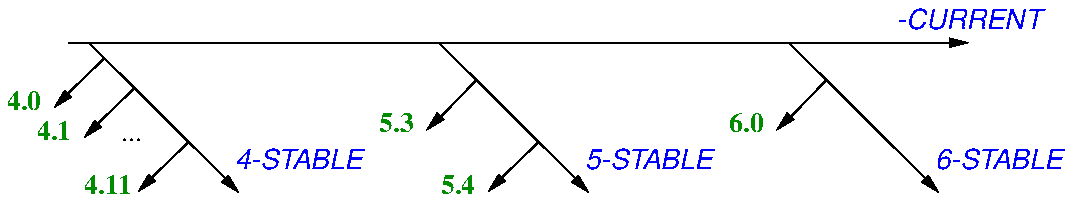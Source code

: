 .\"
.\" $FreeBSD: doc/share/images/articles/building-products/freebsd-branches.pic,v 1.2 2007/05/19 20:23:57 therek Exp $
.\"
.\" Release branch structure
.\"
.PS
define majorrelarrow { arrow down .75 right .75 }
define majorrelname  { box invisible "\f(HO$1\fP" outline "blue" with .c \
   at last arrow .end + (.3,.15) }
define minorrelarrow { arrow down .25 left .25 with .start at $2 \
   <$1.start,$1.end>; box invisible "\fB$3\fP" outline "green4" with .c \
   at last arrow .end + (-.15,.02) }
right

# Arrow for CVS HEAD
H: arrow 4.5
   box invisible "\f(HO-CURRENT\fP" outline "blue" with .c at last arrow .end + (0,.1)

# Releng 4
R4: majorrelarrow with .start at H .start + (.1,0)
    majorrelname(4-STABLE)
    minorrelarrow(R4,.1,4.0)
    minorrelarrow(R4,.3,4.1)
    minorrelarrow(R4,.66,4.11)
    box invisible "..." at .45 <R4.start,R4.end> + (-.125,-.125)
# Releng 5
R5: majorrelarrow with .start at R4 .start + (1.75,0)
    majorrelname(5-STABLE)
    minorrelarrow(R5,.25,5.3)
    minorrelarrow(R5,.66,5.4)

# Releng 6
R6: majorrelarrow with .start at R5 .start + (1.75,0)
    majorrelname(6-STABLE)
    minorrelarrow(R6,.25,6.0)
.PE